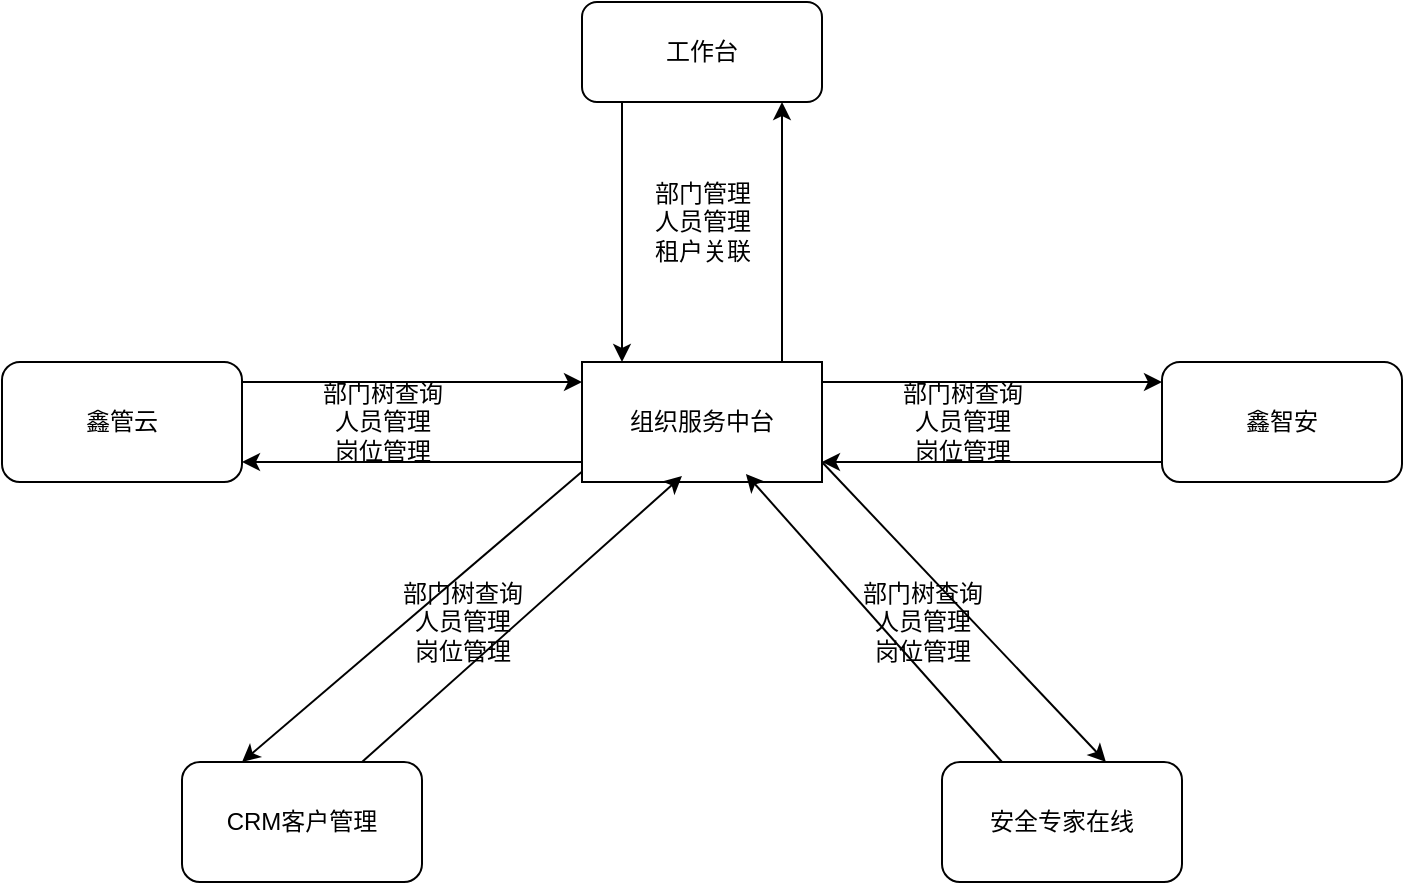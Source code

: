 <mxfile version="24.7.7">
  <diagram name="第 1 页" id="NAEsRscx6vSHz3S3RPiy">
    <mxGraphModel dx="1382" dy="761" grid="1" gridSize="10" guides="1" tooltips="1" connect="1" arrows="1" fold="1" page="1" pageScale="1" pageWidth="827" pageHeight="1169" math="0" shadow="0">
      <root>
        <mxCell id="0" />
        <mxCell id="1" parent="0" />
        <mxCell id="F1WXtg5m4FNgR1G5QYFV-5" style="edgeStyle=orthogonalEdgeStyle;rounded=0;orthogonalLoop=1;jettySize=auto;html=1;entryX=0.75;entryY=1;entryDx=0;entryDy=0;exitX=0.75;exitY=0;exitDx=0;exitDy=0;" edge="1" parent="1">
          <mxGeometry relative="1" as="geometry">
            <mxPoint x="450" y="420" as="sourcePoint" />
            <mxPoint x="450" y="290" as="targetPoint" />
            <Array as="points">
              <mxPoint x="450" y="360" />
              <mxPoint x="450" y="360" />
            </Array>
          </mxGeometry>
        </mxCell>
        <mxCell id="F1WXtg5m4FNgR1G5QYFV-9" style="edgeStyle=orthogonalEdgeStyle;rounded=0;orthogonalLoop=1;jettySize=auto;html=1;" edge="1" parent="1" source="F1WXtg5m4FNgR1G5QYFV-1" target="F1WXtg5m4FNgR1G5QYFV-8">
          <mxGeometry relative="1" as="geometry">
            <Array as="points">
              <mxPoint x="560" y="430" />
              <mxPoint x="560" y="430" />
            </Array>
          </mxGeometry>
        </mxCell>
        <mxCell id="F1WXtg5m4FNgR1G5QYFV-15" style="edgeStyle=orthogonalEdgeStyle;rounded=0;orthogonalLoop=1;jettySize=auto;html=1;entryX=1;entryY=0.5;entryDx=0;entryDy=0;" edge="1" parent="1">
          <mxGeometry relative="1" as="geometry">
            <mxPoint x="350" y="470" as="sourcePoint" />
            <mxPoint x="180" y="470" as="targetPoint" />
          </mxGeometry>
        </mxCell>
        <mxCell id="F1WXtg5m4FNgR1G5QYFV-18" style="rounded=0;orthogonalLoop=1;jettySize=auto;html=1;exitX=0.008;exitY=0.9;exitDx=0;exitDy=0;entryX=0.25;entryY=0;entryDx=0;entryDy=0;exitPerimeter=0;" edge="1" parent="1" source="F1WXtg5m4FNgR1G5QYFV-1" target="F1WXtg5m4FNgR1G5QYFV-17">
          <mxGeometry relative="1" as="geometry" />
        </mxCell>
        <mxCell id="F1WXtg5m4FNgR1G5QYFV-23" style="rounded=0;orthogonalLoop=1;jettySize=auto;html=1;entryX=0.683;entryY=0;entryDx=0;entryDy=0;entryPerimeter=0;" edge="1" parent="1" target="F1WXtg5m4FNgR1G5QYFV-21">
          <mxGeometry relative="1" as="geometry">
            <mxPoint x="470" y="470" as="sourcePoint" />
          </mxGeometry>
        </mxCell>
        <mxCell id="F1WXtg5m4FNgR1G5QYFV-1" value="组织服务中台" style="rounded=0;whiteSpace=wrap;html=1;" vertex="1" parent="1">
          <mxGeometry x="350" y="420" width="120" height="60" as="geometry" />
        </mxCell>
        <mxCell id="F1WXtg5m4FNgR1G5QYFV-3" style="edgeStyle=orthogonalEdgeStyle;rounded=0;orthogonalLoop=1;jettySize=auto;html=1;" edge="1" parent="1" source="F1WXtg5m4FNgR1G5QYFV-2" target="F1WXtg5m4FNgR1G5QYFV-1">
          <mxGeometry relative="1" as="geometry">
            <Array as="points">
              <mxPoint x="370" y="340" />
              <mxPoint x="370" y="340" />
            </Array>
          </mxGeometry>
        </mxCell>
        <mxCell id="F1WXtg5m4FNgR1G5QYFV-2" value="工作台" style="rounded=1;whiteSpace=wrap;html=1;" vertex="1" parent="1">
          <mxGeometry x="350" y="240" width="120" height="50" as="geometry" />
        </mxCell>
        <mxCell id="F1WXtg5m4FNgR1G5QYFV-6" value="部门管理&lt;div&gt;人员管理&lt;/div&gt;&lt;div&gt;租户关联&lt;/div&gt;" style="text;html=1;align=center;verticalAlign=middle;resizable=0;points=[];autosize=1;strokeColor=none;fillColor=none;" vertex="1" parent="1">
          <mxGeometry x="375" y="320" width="70" height="60" as="geometry" />
        </mxCell>
        <mxCell id="F1WXtg5m4FNgR1G5QYFV-10" style="edgeStyle=orthogonalEdgeStyle;rounded=0;orthogonalLoop=1;jettySize=auto;html=1;entryX=1;entryY=0.5;entryDx=0;entryDy=0;" edge="1" parent="1">
          <mxGeometry relative="1" as="geometry">
            <mxPoint x="640" y="470" as="sourcePoint" />
            <mxPoint x="470" y="470" as="targetPoint" />
          </mxGeometry>
        </mxCell>
        <mxCell id="F1WXtg5m4FNgR1G5QYFV-8" value="鑫智安" style="rounded=1;whiteSpace=wrap;html=1;" vertex="1" parent="1">
          <mxGeometry x="640" y="420" width="120" height="60" as="geometry" />
        </mxCell>
        <mxCell id="F1WXtg5m4FNgR1G5QYFV-11" value="部门树查询&lt;div&gt;人员管理&lt;/div&gt;&lt;div&gt;岗位管理&lt;/div&gt;" style="text;html=1;align=center;verticalAlign=middle;resizable=0;points=[];autosize=1;strokeColor=none;fillColor=none;" vertex="1" parent="1">
          <mxGeometry x="500" y="420" width="80" height="60" as="geometry" />
        </mxCell>
        <mxCell id="F1WXtg5m4FNgR1G5QYFV-14" style="edgeStyle=orthogonalEdgeStyle;rounded=0;orthogonalLoop=1;jettySize=auto;html=1;entryX=0;entryY=0.5;entryDx=0;entryDy=0;" edge="1" parent="1">
          <mxGeometry relative="1" as="geometry">
            <mxPoint x="180" y="430" as="sourcePoint" />
            <mxPoint x="350" y="430" as="targetPoint" />
          </mxGeometry>
        </mxCell>
        <mxCell id="F1WXtg5m4FNgR1G5QYFV-13" value="鑫管云" style="rounded=1;whiteSpace=wrap;html=1;" vertex="1" parent="1">
          <mxGeometry x="60" y="420" width="120" height="60" as="geometry" />
        </mxCell>
        <mxCell id="F1WXtg5m4FNgR1G5QYFV-16" value="部门树查询&lt;div&gt;人员管理&lt;/div&gt;&lt;div&gt;岗位管理&lt;/div&gt;" style="text;html=1;align=center;verticalAlign=middle;resizable=0;points=[];autosize=1;strokeColor=none;fillColor=none;" vertex="1" parent="1">
          <mxGeometry x="210" y="420" width="80" height="60" as="geometry" />
        </mxCell>
        <mxCell id="F1WXtg5m4FNgR1G5QYFV-17" value="CRM客户管理" style="rounded=1;whiteSpace=wrap;html=1;" vertex="1" parent="1">
          <mxGeometry x="150" y="620" width="120" height="60" as="geometry" />
        </mxCell>
        <mxCell id="F1WXtg5m4FNgR1G5QYFV-19" style="rounded=0;orthogonalLoop=1;jettySize=auto;html=1;exitX=0.75;exitY=0;exitDx=0;exitDy=0;" edge="1" parent="1" source="F1WXtg5m4FNgR1G5QYFV-17">
          <mxGeometry relative="1" as="geometry">
            <mxPoint x="400" y="477" as="targetPoint" />
          </mxGeometry>
        </mxCell>
        <mxCell id="F1WXtg5m4FNgR1G5QYFV-20" value="部门树查询&lt;div&gt;人员管理&lt;/div&gt;&lt;div&gt;岗位管理&lt;/div&gt;" style="text;html=1;align=center;verticalAlign=middle;resizable=0;points=[];autosize=1;strokeColor=none;fillColor=none;" vertex="1" parent="1">
          <mxGeometry x="250" y="520" width="80" height="60" as="geometry" />
        </mxCell>
        <mxCell id="F1WXtg5m4FNgR1G5QYFV-22" style="rounded=0;orthogonalLoop=1;jettySize=auto;html=1;exitX=0.25;exitY=0;exitDx=0;exitDy=0;entryX=0.683;entryY=0.933;entryDx=0;entryDy=0;entryPerimeter=0;" edge="1" parent="1" source="F1WXtg5m4FNgR1G5QYFV-21" target="F1WXtg5m4FNgR1G5QYFV-1">
          <mxGeometry relative="1" as="geometry" />
        </mxCell>
        <mxCell id="F1WXtg5m4FNgR1G5QYFV-21" value="安全专家在线" style="rounded=1;whiteSpace=wrap;html=1;" vertex="1" parent="1">
          <mxGeometry x="530" y="620" width="120" height="60" as="geometry" />
        </mxCell>
        <mxCell id="F1WXtg5m4FNgR1G5QYFV-24" value="部门树查询&lt;div&gt;人员管理&lt;/div&gt;&lt;div&gt;岗位管理&lt;/div&gt;" style="text;html=1;align=center;verticalAlign=middle;resizable=0;points=[];autosize=1;strokeColor=none;fillColor=none;" vertex="1" parent="1">
          <mxGeometry x="480" y="520" width="80" height="60" as="geometry" />
        </mxCell>
      </root>
    </mxGraphModel>
  </diagram>
</mxfile>

